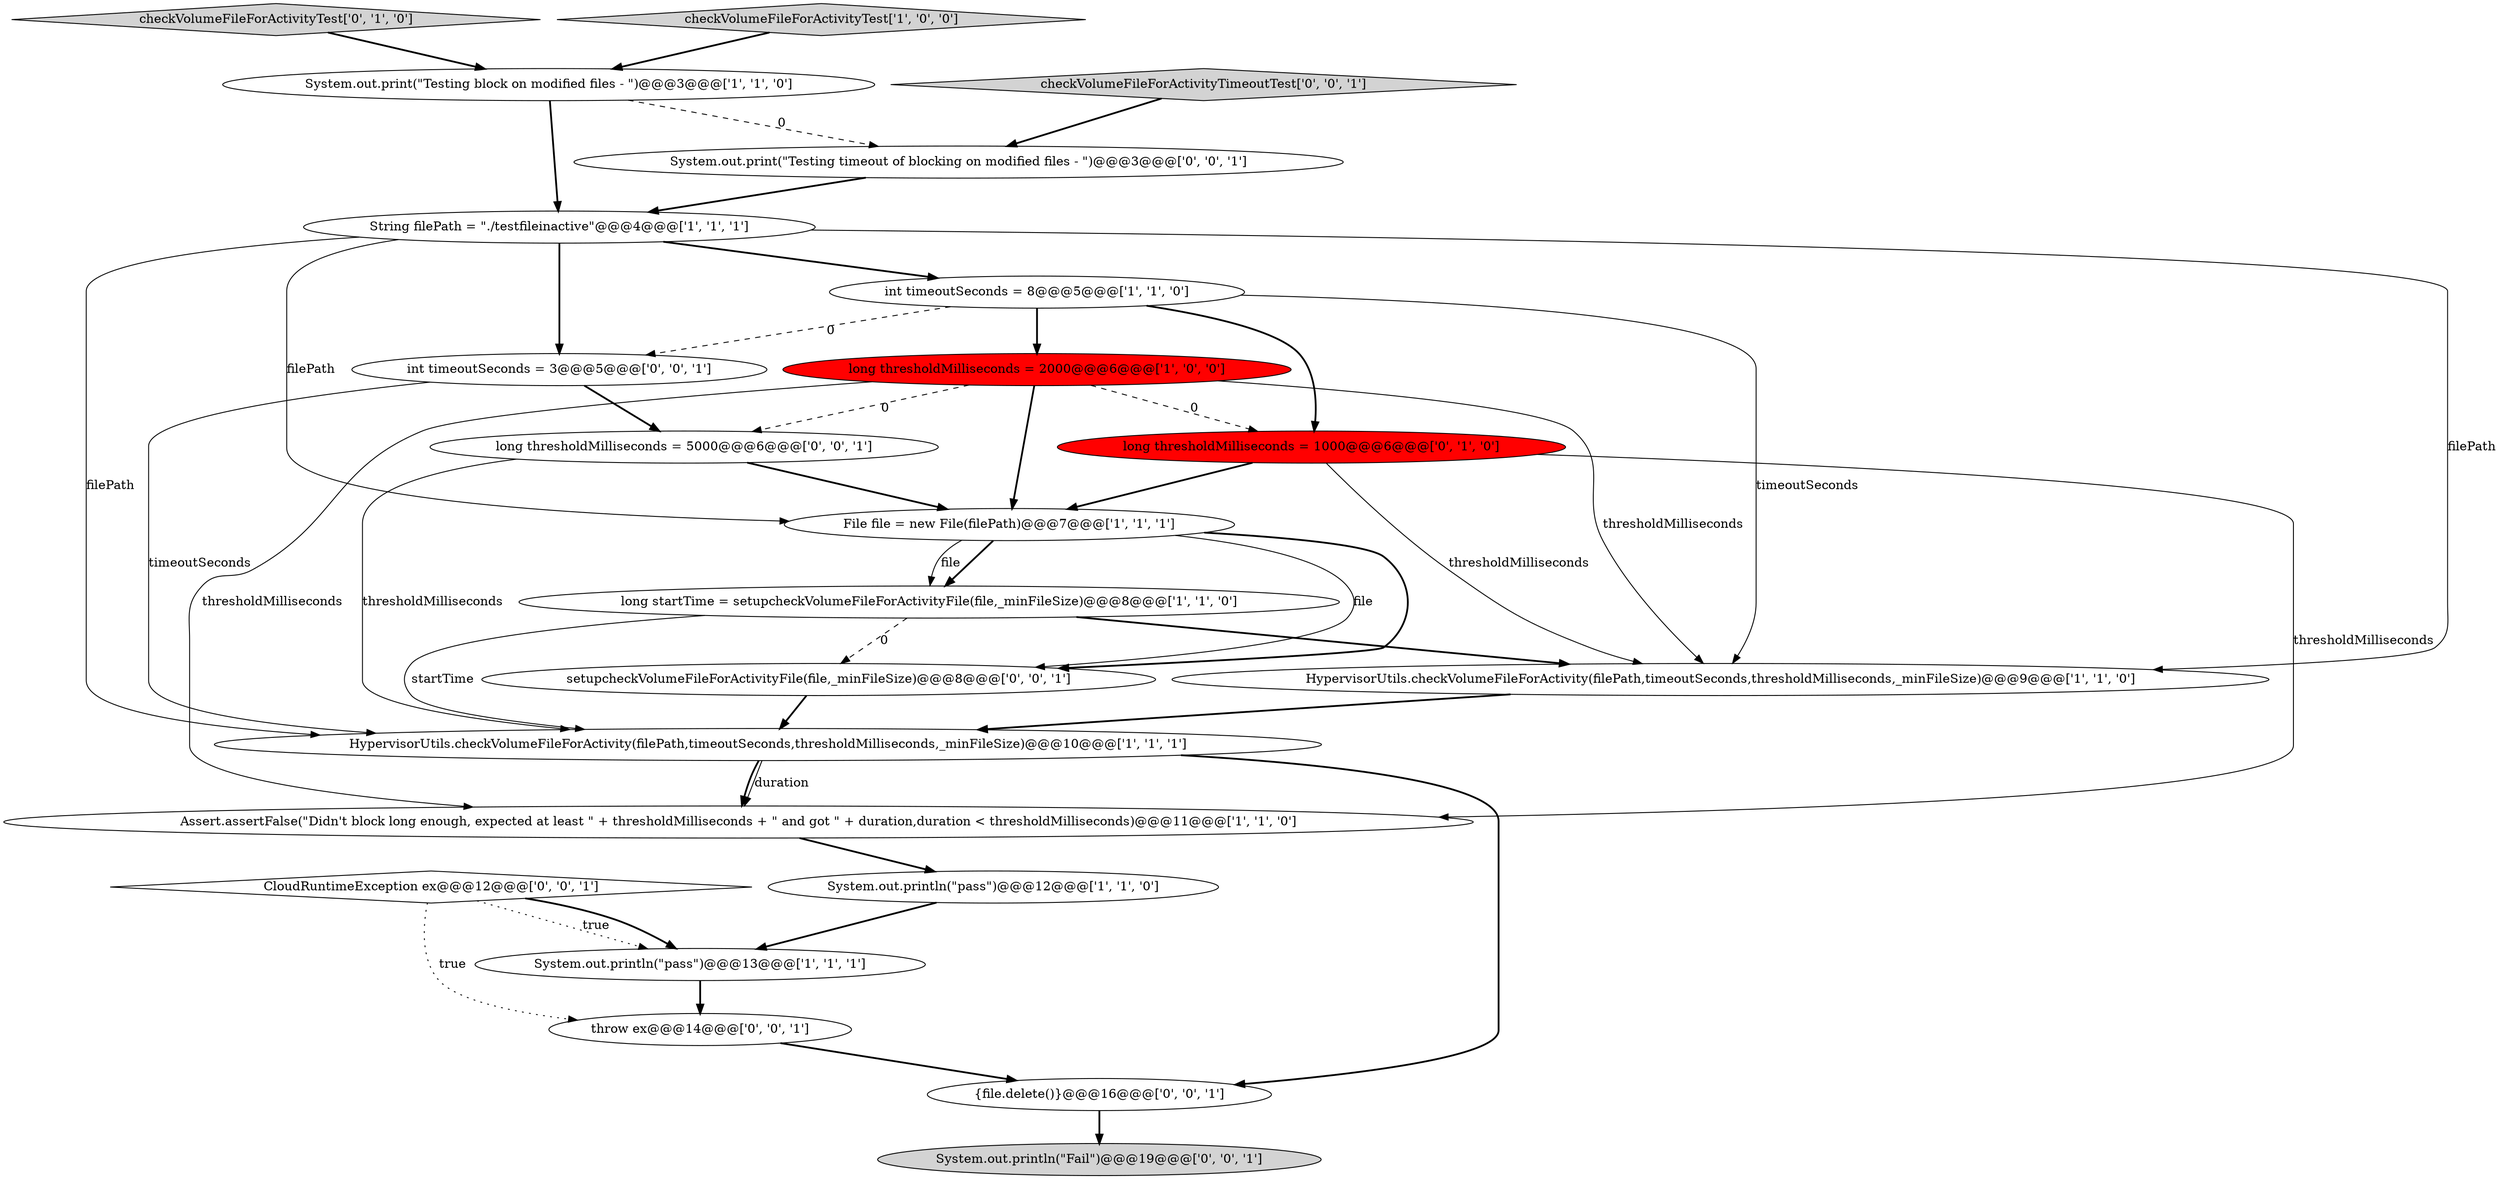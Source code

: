 digraph {
4 [style = filled, label = "System.out.println(\"pass\")@@@12@@@['1', '1', '0']", fillcolor = white, shape = ellipse image = "AAA0AAABBB1BBB"];
19 [style = filled, label = "System.out.println(\"Fail\")@@@19@@@['0', '0', '1']", fillcolor = lightgray, shape = ellipse image = "AAA0AAABBB3BBB"];
9 [style = filled, label = "File file = new File(filePath)@@@7@@@['1', '1', '1']", fillcolor = white, shape = ellipse image = "AAA0AAABBB1BBB"];
13 [style = filled, label = "long thresholdMilliseconds = 1000@@@6@@@['0', '1', '0']", fillcolor = red, shape = ellipse image = "AAA1AAABBB2BBB"];
12 [style = filled, label = "checkVolumeFileForActivityTest['0', '1', '0']", fillcolor = lightgray, shape = diamond image = "AAA0AAABBB2BBB"];
5 [style = filled, label = "String filePath = \"./testfileinactive\"@@@4@@@['1', '1', '1']", fillcolor = white, shape = ellipse image = "AAA0AAABBB1BBB"];
14 [style = filled, label = "int timeoutSeconds = 3@@@5@@@['0', '0', '1']", fillcolor = white, shape = ellipse image = "AAA0AAABBB3BBB"];
2 [style = filled, label = "HypervisorUtils.checkVolumeFileForActivity(filePath,timeoutSeconds,thresholdMilliseconds,_minFileSize)@@@9@@@['1', '1', '0']", fillcolor = white, shape = ellipse image = "AAA0AAABBB1BBB"];
16 [style = filled, label = "setupcheckVolumeFileForActivityFile(file,_minFileSize)@@@8@@@['0', '0', '1']", fillcolor = white, shape = ellipse image = "AAA0AAABBB3BBB"];
21 [style = filled, label = "CloudRuntimeException ex@@@12@@@['0', '0', '1']", fillcolor = white, shape = diamond image = "AAA0AAABBB3BBB"];
8 [style = filled, label = "System.out.println(\"pass\")@@@13@@@['1', '1', '1']", fillcolor = white, shape = ellipse image = "AAA0AAABBB1BBB"];
20 [style = filled, label = "long thresholdMilliseconds = 5000@@@6@@@['0', '0', '1']", fillcolor = white, shape = ellipse image = "AAA0AAABBB3BBB"];
3 [style = filled, label = "checkVolumeFileForActivityTest['1', '0', '0']", fillcolor = lightgray, shape = diamond image = "AAA0AAABBB1BBB"];
22 [style = filled, label = "System.out.print(\"Testing timeout of blocking on modified files - \")@@@3@@@['0', '0', '1']", fillcolor = white, shape = ellipse image = "AAA0AAABBB3BBB"];
0 [style = filled, label = "long thresholdMilliseconds = 2000@@@6@@@['1', '0', '0']", fillcolor = red, shape = ellipse image = "AAA1AAABBB1BBB"];
17 [style = filled, label = "throw ex@@@14@@@['0', '0', '1']", fillcolor = white, shape = ellipse image = "AAA0AAABBB3BBB"];
6 [style = filled, label = "long startTime = setupcheckVolumeFileForActivityFile(file,_minFileSize)@@@8@@@['1', '1', '0']", fillcolor = white, shape = ellipse image = "AAA0AAABBB1BBB"];
1 [style = filled, label = "System.out.print(\"Testing block on modified files - \")@@@3@@@['1', '1', '0']", fillcolor = white, shape = ellipse image = "AAA0AAABBB1BBB"];
10 [style = filled, label = "int timeoutSeconds = 8@@@5@@@['1', '1', '0']", fillcolor = white, shape = ellipse image = "AAA0AAABBB1BBB"];
11 [style = filled, label = "Assert.assertFalse(\"Didn't block long enough, expected at least \" + thresholdMilliseconds + \" and got \" + duration,duration < thresholdMilliseconds)@@@11@@@['1', '1', '0']", fillcolor = white, shape = ellipse image = "AAA0AAABBB1BBB"];
18 [style = filled, label = "{file.delete()}@@@16@@@['0', '0', '1']", fillcolor = white, shape = ellipse image = "AAA0AAABBB3BBB"];
15 [style = filled, label = "checkVolumeFileForActivityTimeoutTest['0', '0', '1']", fillcolor = lightgray, shape = diamond image = "AAA0AAABBB3BBB"];
7 [style = filled, label = "HypervisorUtils.checkVolumeFileForActivity(filePath,timeoutSeconds,thresholdMilliseconds,_minFileSize)@@@10@@@['1', '1', '1']", fillcolor = white, shape = ellipse image = "AAA0AAABBB1BBB"];
1->5 [style = bold, label=""];
5->9 [style = solid, label="filePath"];
5->10 [style = bold, label=""];
0->9 [style = bold, label=""];
7->11 [style = bold, label=""];
3->1 [style = bold, label=""];
20->9 [style = bold, label=""];
13->2 [style = solid, label="thresholdMilliseconds"];
0->11 [style = solid, label="thresholdMilliseconds"];
6->7 [style = solid, label="startTime"];
14->7 [style = solid, label="timeoutSeconds"];
21->8 [style = dotted, label="true"];
11->4 [style = bold, label=""];
16->7 [style = bold, label=""];
21->8 [style = bold, label=""];
18->19 [style = bold, label=""];
10->2 [style = solid, label="timeoutSeconds"];
21->17 [style = dotted, label="true"];
5->14 [style = bold, label=""];
0->20 [style = dashed, label="0"];
12->1 [style = bold, label=""];
22->5 [style = bold, label=""];
9->16 [style = bold, label=""];
1->22 [style = dashed, label="0"];
9->6 [style = bold, label=""];
15->22 [style = bold, label=""];
6->2 [style = bold, label=""];
8->17 [style = bold, label=""];
7->11 [style = solid, label="duration"];
9->16 [style = solid, label="file"];
6->16 [style = dashed, label="0"];
0->2 [style = solid, label="thresholdMilliseconds"];
10->13 [style = bold, label=""];
10->0 [style = bold, label=""];
0->13 [style = dashed, label="0"];
7->18 [style = bold, label=""];
4->8 [style = bold, label=""];
13->9 [style = bold, label=""];
2->7 [style = bold, label=""];
9->6 [style = solid, label="file"];
5->7 [style = solid, label="filePath"];
5->2 [style = solid, label="filePath"];
10->14 [style = dashed, label="0"];
20->7 [style = solid, label="thresholdMilliseconds"];
17->18 [style = bold, label=""];
14->20 [style = bold, label=""];
13->11 [style = solid, label="thresholdMilliseconds"];
}
